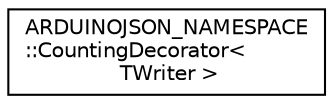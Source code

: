 digraph "Graphical Class Hierarchy"
{
 // LATEX_PDF_SIZE
  edge [fontname="Helvetica",fontsize="10",labelfontname="Helvetica",labelfontsize="10"];
  node [fontname="Helvetica",fontsize="10",shape=record];
  rankdir="LR";
  Node0 [label="ARDUINOJSON_NAMESPACE\l::CountingDecorator\<\l TWriter \>",height=0.2,width=0.4,color="black", fillcolor="white", style="filled",URL="$classARDUINOJSON__NAMESPACE_1_1CountingDecorator.html",tooltip=" "];
}
